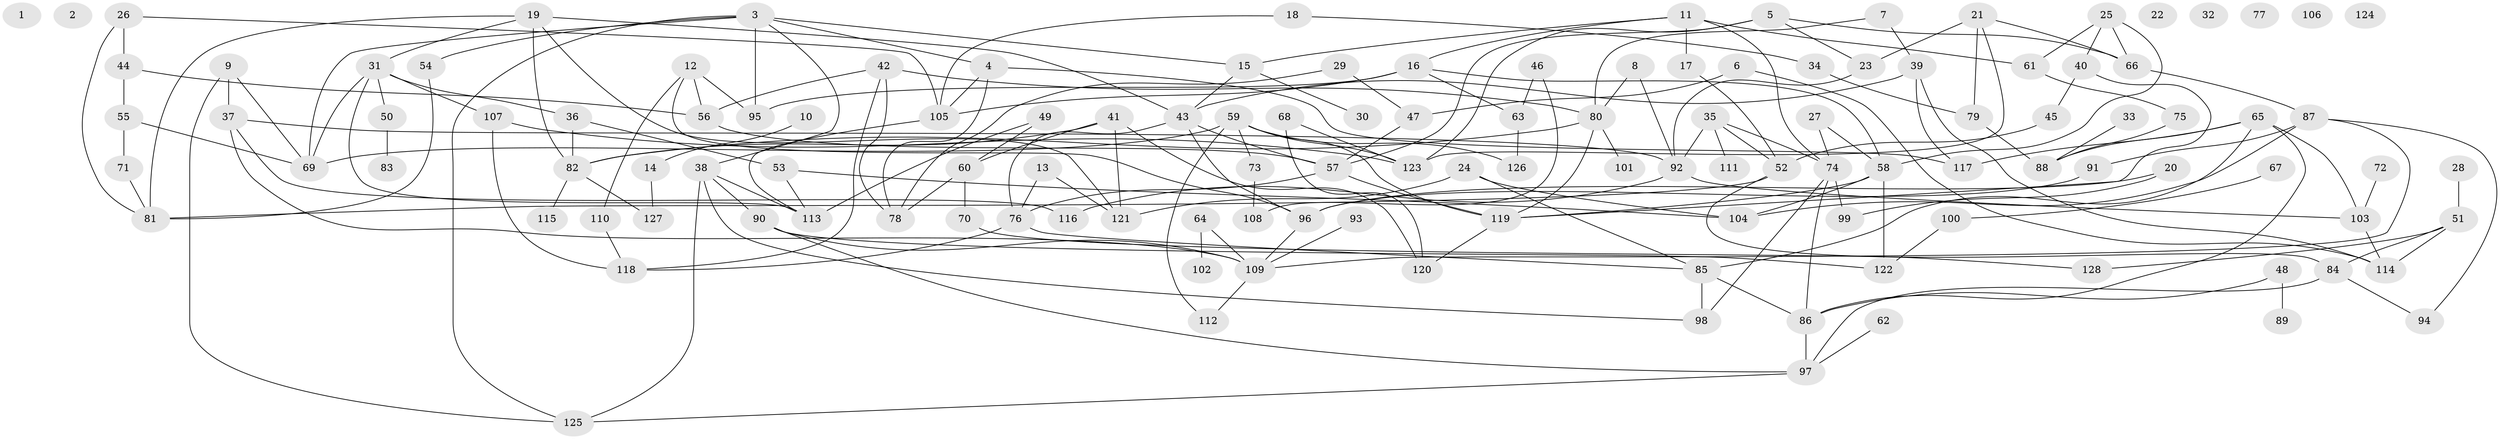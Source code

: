 // Generated by graph-tools (version 1.1) at 2025/25/03/09/25 03:25:19]
// undirected, 128 vertices, 199 edges
graph export_dot {
graph [start="1"]
  node [color=gray90,style=filled];
  1;
  2;
  3;
  4;
  5;
  6;
  7;
  8;
  9;
  10;
  11;
  12;
  13;
  14;
  15;
  16;
  17;
  18;
  19;
  20;
  21;
  22;
  23;
  24;
  25;
  26;
  27;
  28;
  29;
  30;
  31;
  32;
  33;
  34;
  35;
  36;
  37;
  38;
  39;
  40;
  41;
  42;
  43;
  44;
  45;
  46;
  47;
  48;
  49;
  50;
  51;
  52;
  53;
  54;
  55;
  56;
  57;
  58;
  59;
  60;
  61;
  62;
  63;
  64;
  65;
  66;
  67;
  68;
  69;
  70;
  71;
  72;
  73;
  74;
  75;
  76;
  77;
  78;
  79;
  80;
  81;
  82;
  83;
  84;
  85;
  86;
  87;
  88;
  89;
  90;
  91;
  92;
  93;
  94;
  95;
  96;
  97;
  98;
  99;
  100;
  101;
  102;
  103;
  104;
  105;
  106;
  107;
  108;
  109;
  110;
  111;
  112;
  113;
  114;
  115;
  116;
  117;
  118;
  119;
  120;
  121;
  122;
  123;
  124;
  125;
  126;
  127;
  128;
  3 -- 4;
  3 -- 15;
  3 -- 38;
  3 -- 54;
  3 -- 69;
  3 -- 95;
  3 -- 125;
  4 -- 78;
  4 -- 105;
  4 -- 117;
  5 -- 23;
  5 -- 57;
  5 -- 66;
  5 -- 123;
  6 -- 47;
  6 -- 114;
  7 -- 39;
  7 -- 80;
  8 -- 80;
  8 -- 92;
  9 -- 37;
  9 -- 69;
  9 -- 125;
  10 -- 14;
  11 -- 15;
  11 -- 16;
  11 -- 17;
  11 -- 61;
  11 -- 74;
  12 -- 56;
  12 -- 95;
  12 -- 96;
  12 -- 110;
  13 -- 76;
  13 -- 121;
  14 -- 127;
  15 -- 30;
  15 -- 43;
  16 -- 58;
  16 -- 63;
  16 -- 95;
  16 -- 105;
  17 -- 52;
  18 -- 34;
  18 -- 105;
  19 -- 31;
  19 -- 43;
  19 -- 81;
  19 -- 82;
  19 -- 121;
  20 -- 96;
  20 -- 99;
  21 -- 23;
  21 -- 66;
  21 -- 79;
  21 -- 123;
  23 -- 92;
  24 -- 85;
  24 -- 104;
  24 -- 121;
  25 -- 40;
  25 -- 58;
  25 -- 61;
  25 -- 66;
  26 -- 44;
  26 -- 81;
  26 -- 105;
  27 -- 58;
  27 -- 74;
  28 -- 51;
  29 -- 47;
  29 -- 78;
  31 -- 36;
  31 -- 50;
  31 -- 69;
  31 -- 107;
  31 -- 113;
  33 -- 88;
  34 -- 79;
  35 -- 52;
  35 -- 74;
  35 -- 92;
  35 -- 111;
  36 -- 53;
  36 -- 82;
  37 -- 92;
  37 -- 109;
  37 -- 116;
  38 -- 90;
  38 -- 98;
  38 -- 113;
  38 -- 125;
  39 -- 43;
  39 -- 114;
  39 -- 117;
  40 -- 45;
  40 -- 119;
  41 -- 60;
  41 -- 82;
  41 -- 120;
  41 -- 121;
  42 -- 56;
  42 -- 78;
  42 -- 80;
  42 -- 118;
  43 -- 57;
  43 -- 76;
  43 -- 96;
  44 -- 55;
  44 -- 56;
  45 -- 52;
  46 -- 63;
  46 -- 108;
  47 -- 57;
  48 -- 86;
  48 -- 89;
  49 -- 60;
  49 -- 113;
  50 -- 83;
  51 -- 84;
  51 -- 114;
  51 -- 128;
  52 -- 81;
  52 -- 84;
  53 -- 104;
  53 -- 113;
  54 -- 81;
  55 -- 69;
  55 -- 71;
  56 -- 57;
  57 -- 76;
  57 -- 119;
  58 -- 104;
  58 -- 119;
  58 -- 122;
  59 -- 69;
  59 -- 73;
  59 -- 112;
  59 -- 119;
  59 -- 123;
  59 -- 126;
  60 -- 70;
  60 -- 78;
  61 -- 75;
  62 -- 97;
  63 -- 126;
  64 -- 102;
  64 -- 109;
  65 -- 85;
  65 -- 86;
  65 -- 88;
  65 -- 103;
  65 -- 117;
  66 -- 87;
  67 -- 100;
  68 -- 120;
  68 -- 123;
  70 -- 128;
  71 -- 81;
  72 -- 103;
  73 -- 108;
  74 -- 86;
  74 -- 98;
  74 -- 99;
  75 -- 88;
  76 -- 85;
  76 -- 118;
  79 -- 88;
  80 -- 82;
  80 -- 101;
  80 -- 119;
  82 -- 115;
  82 -- 127;
  84 -- 94;
  84 -- 97;
  85 -- 86;
  85 -- 98;
  86 -- 97;
  87 -- 91;
  87 -- 94;
  87 -- 104;
  87 -- 109;
  90 -- 97;
  90 -- 109;
  90 -- 122;
  91 -- 96;
  92 -- 103;
  92 -- 116;
  93 -- 109;
  96 -- 109;
  97 -- 125;
  100 -- 122;
  103 -- 114;
  105 -- 113;
  107 -- 118;
  107 -- 123;
  109 -- 112;
  110 -- 118;
  119 -- 120;
}
